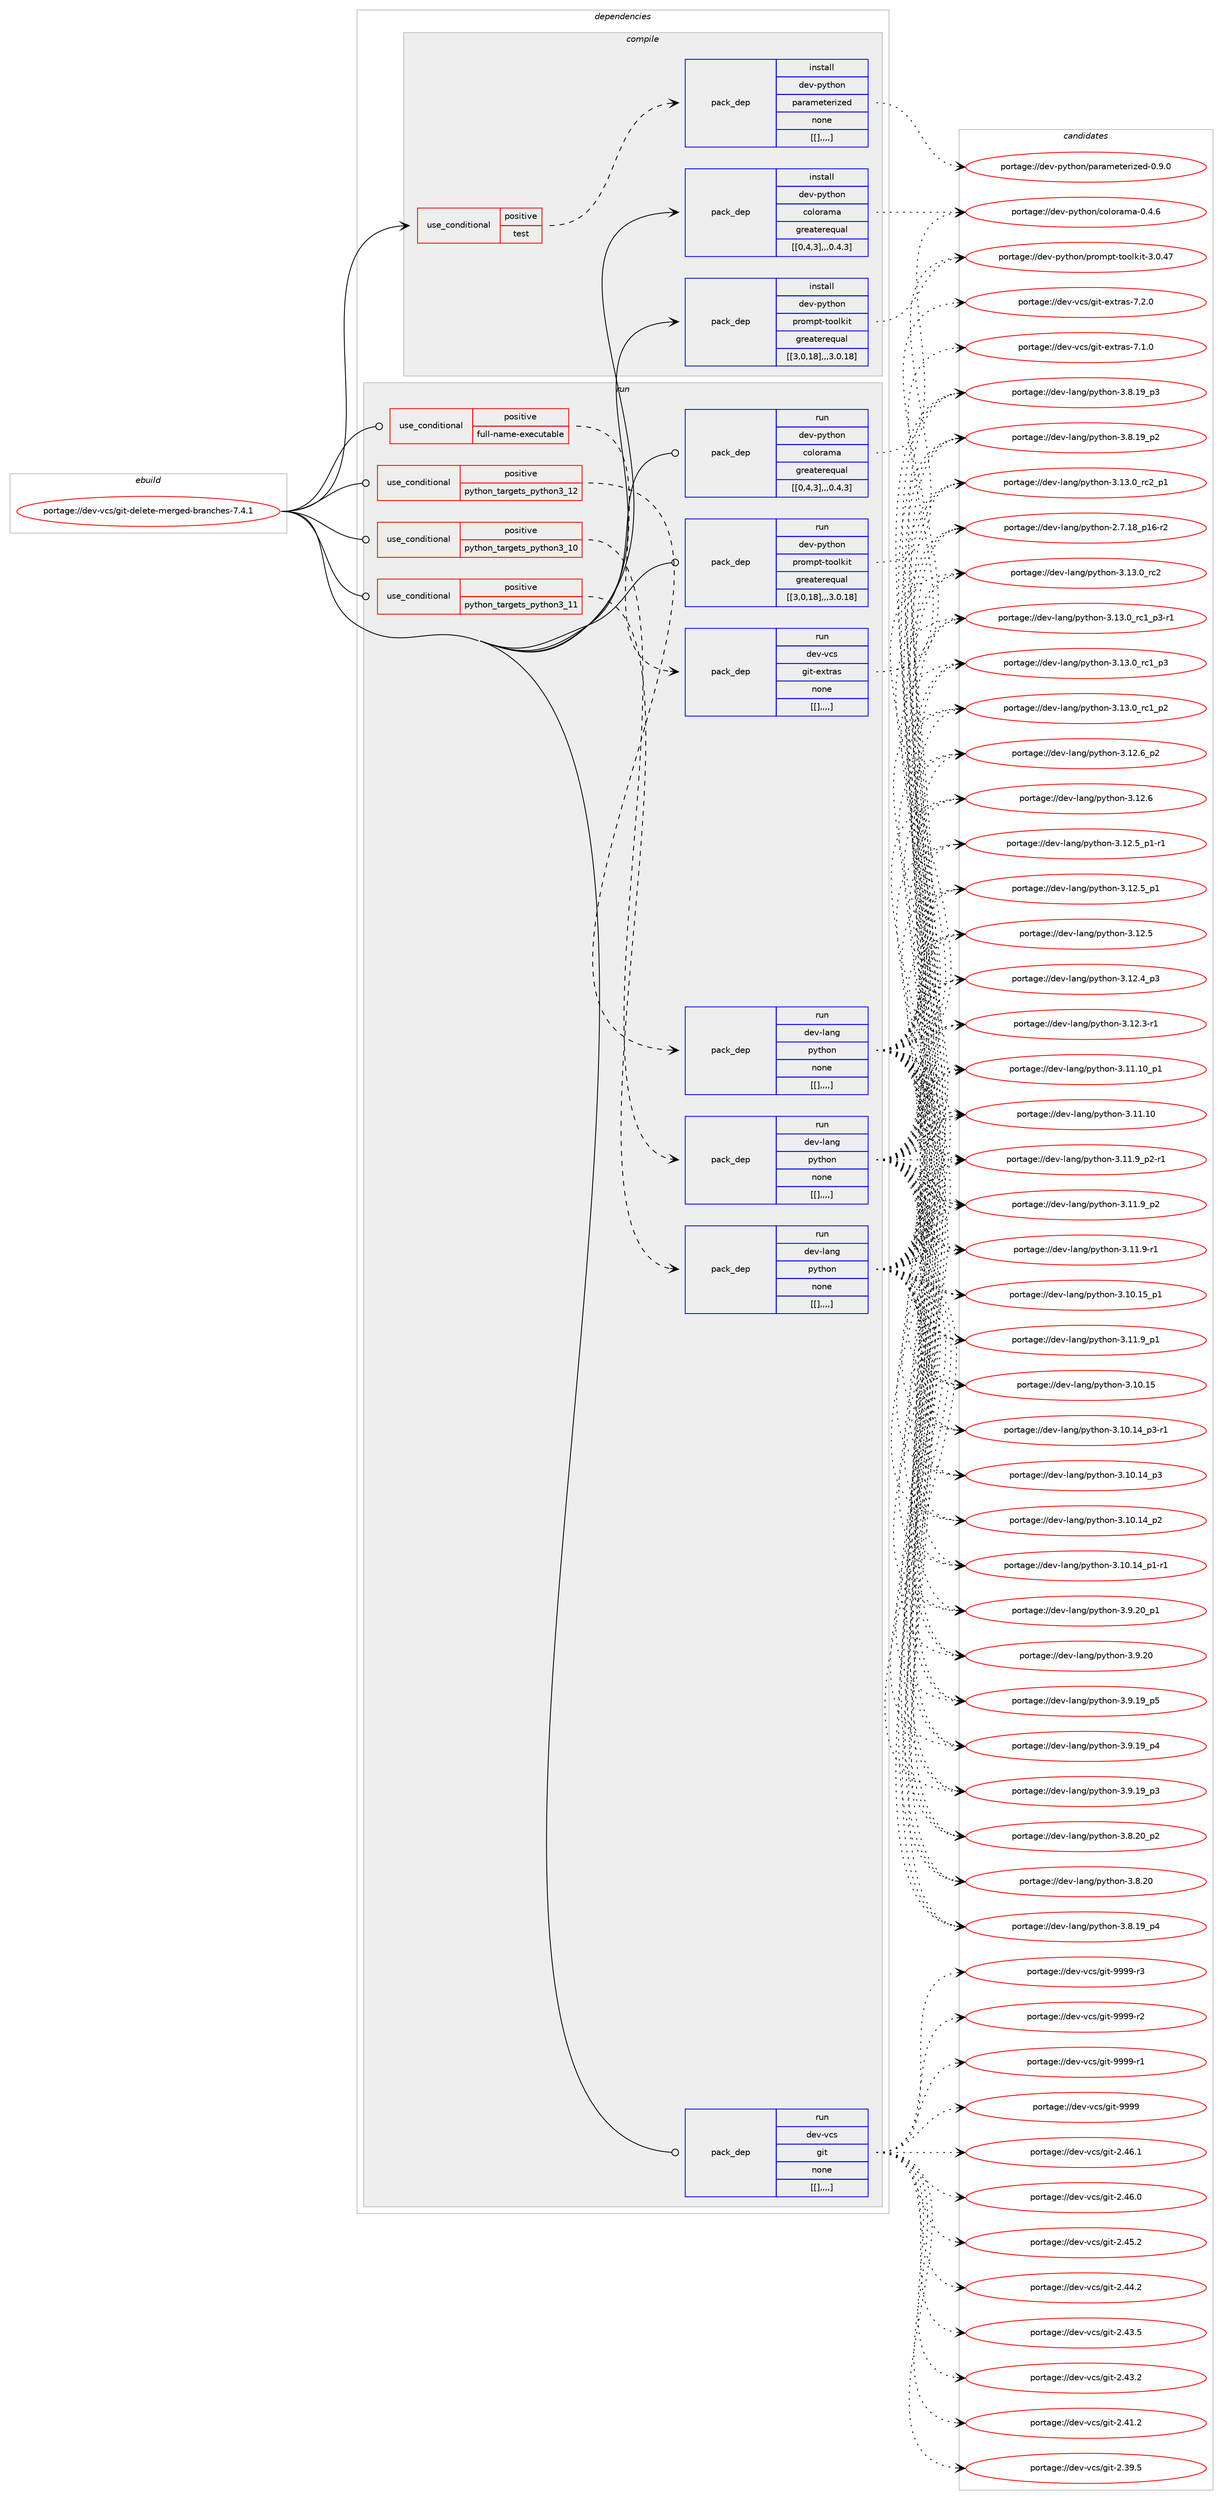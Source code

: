 digraph prolog {

# *************
# Graph options
# *************

newrank=true;
concentrate=true;
compound=true;
graph [rankdir=LR,fontname=Helvetica,fontsize=10,ranksep=1.5];#, ranksep=2.5, nodesep=0.2];
edge  [arrowhead=vee];
node  [fontname=Helvetica,fontsize=10];

# **********
# The ebuild
# **********

subgraph cluster_leftcol {
color=gray;
label=<<i>ebuild</i>>;
id [label="portage://dev-vcs/git-delete-merged-branches-7.4.1", color=red, width=4, href="../dev-vcs/git-delete-merged-branches-7.4.1.svg"];
}

# ****************
# The dependencies
# ****************

subgraph cluster_midcol {
color=gray;
label=<<i>dependencies</i>>;
subgraph cluster_compile {
fillcolor="#eeeeee";
style=filled;
label=<<i>compile</i>>;
subgraph cond64997 {
dependency227192 [label=<<TABLE BORDER="0" CELLBORDER="1" CELLSPACING="0" CELLPADDING="4"><TR><TD ROWSPAN="3" CELLPADDING="10">use_conditional</TD></TR><TR><TD>positive</TD></TR><TR><TD>test</TD></TR></TABLE>>, shape=none, color=red];
subgraph pack160737 {
dependency227193 [label=<<TABLE BORDER="0" CELLBORDER="1" CELLSPACING="0" CELLPADDING="4" WIDTH="220"><TR><TD ROWSPAN="6" CELLPADDING="30">pack_dep</TD></TR><TR><TD WIDTH="110">install</TD></TR><TR><TD>dev-python</TD></TR><TR><TD>parameterized</TD></TR><TR><TD>none</TD></TR><TR><TD>[[],,,,]</TD></TR></TABLE>>, shape=none, color=blue];
}
dependency227192:e -> dependency227193:w [weight=20,style="dashed",arrowhead="vee"];
}
id:e -> dependency227192:w [weight=20,style="solid",arrowhead="vee"];
subgraph pack160738 {
dependency227194 [label=<<TABLE BORDER="0" CELLBORDER="1" CELLSPACING="0" CELLPADDING="4" WIDTH="220"><TR><TD ROWSPAN="6" CELLPADDING="30">pack_dep</TD></TR><TR><TD WIDTH="110">install</TD></TR><TR><TD>dev-python</TD></TR><TR><TD>colorama</TD></TR><TR><TD>greaterequal</TD></TR><TR><TD>[[0,4,3],,,0.4.3]</TD></TR></TABLE>>, shape=none, color=blue];
}
id:e -> dependency227194:w [weight=20,style="solid",arrowhead="vee"];
subgraph pack160739 {
dependency227195 [label=<<TABLE BORDER="0" CELLBORDER="1" CELLSPACING="0" CELLPADDING="4" WIDTH="220"><TR><TD ROWSPAN="6" CELLPADDING="30">pack_dep</TD></TR><TR><TD WIDTH="110">install</TD></TR><TR><TD>dev-python</TD></TR><TR><TD>prompt-toolkit</TD></TR><TR><TD>greaterequal</TD></TR><TR><TD>[[3,0,18],,,3.0.18]</TD></TR></TABLE>>, shape=none, color=blue];
}
id:e -> dependency227195:w [weight=20,style="solid",arrowhead="vee"];
}
subgraph cluster_compileandrun {
fillcolor="#eeeeee";
style=filled;
label=<<i>compile and run</i>>;
}
subgraph cluster_run {
fillcolor="#eeeeee";
style=filled;
label=<<i>run</i>>;
subgraph cond64998 {
dependency227196 [label=<<TABLE BORDER="0" CELLBORDER="1" CELLSPACING="0" CELLPADDING="4"><TR><TD ROWSPAN="3" CELLPADDING="10">use_conditional</TD></TR><TR><TD>positive</TD></TR><TR><TD>full-name-executable</TD></TR></TABLE>>, shape=none, color=red];
subgraph pack160740 {
dependency227197 [label=<<TABLE BORDER="0" CELLBORDER="1" CELLSPACING="0" CELLPADDING="4" WIDTH="220"><TR><TD ROWSPAN="6" CELLPADDING="30">pack_dep</TD></TR><TR><TD WIDTH="110">run</TD></TR><TR><TD>dev-vcs</TD></TR><TR><TD>git-extras</TD></TR><TR><TD>none</TD></TR><TR><TD>[[],,,,]</TD></TR></TABLE>>, shape=none, color=blue];
}
dependency227196:e -> dependency227197:w [weight=20,style="dashed",arrowhead="vee"];
}
id:e -> dependency227196:w [weight=20,style="solid",arrowhead="odot"];
subgraph cond64999 {
dependency227198 [label=<<TABLE BORDER="0" CELLBORDER="1" CELLSPACING="0" CELLPADDING="4"><TR><TD ROWSPAN="3" CELLPADDING="10">use_conditional</TD></TR><TR><TD>positive</TD></TR><TR><TD>python_targets_python3_10</TD></TR></TABLE>>, shape=none, color=red];
subgraph pack160741 {
dependency227199 [label=<<TABLE BORDER="0" CELLBORDER="1" CELLSPACING="0" CELLPADDING="4" WIDTH="220"><TR><TD ROWSPAN="6" CELLPADDING="30">pack_dep</TD></TR><TR><TD WIDTH="110">run</TD></TR><TR><TD>dev-lang</TD></TR><TR><TD>python</TD></TR><TR><TD>none</TD></TR><TR><TD>[[],,,,]</TD></TR></TABLE>>, shape=none, color=blue];
}
dependency227198:e -> dependency227199:w [weight=20,style="dashed",arrowhead="vee"];
}
id:e -> dependency227198:w [weight=20,style="solid",arrowhead="odot"];
subgraph cond65000 {
dependency227200 [label=<<TABLE BORDER="0" CELLBORDER="1" CELLSPACING="0" CELLPADDING="4"><TR><TD ROWSPAN="3" CELLPADDING="10">use_conditional</TD></TR><TR><TD>positive</TD></TR><TR><TD>python_targets_python3_11</TD></TR></TABLE>>, shape=none, color=red];
subgraph pack160742 {
dependency227201 [label=<<TABLE BORDER="0" CELLBORDER="1" CELLSPACING="0" CELLPADDING="4" WIDTH="220"><TR><TD ROWSPAN="6" CELLPADDING="30">pack_dep</TD></TR><TR><TD WIDTH="110">run</TD></TR><TR><TD>dev-lang</TD></TR><TR><TD>python</TD></TR><TR><TD>none</TD></TR><TR><TD>[[],,,,]</TD></TR></TABLE>>, shape=none, color=blue];
}
dependency227200:e -> dependency227201:w [weight=20,style="dashed",arrowhead="vee"];
}
id:e -> dependency227200:w [weight=20,style="solid",arrowhead="odot"];
subgraph cond65001 {
dependency227202 [label=<<TABLE BORDER="0" CELLBORDER="1" CELLSPACING="0" CELLPADDING="4"><TR><TD ROWSPAN="3" CELLPADDING="10">use_conditional</TD></TR><TR><TD>positive</TD></TR><TR><TD>python_targets_python3_12</TD></TR></TABLE>>, shape=none, color=red];
subgraph pack160743 {
dependency227203 [label=<<TABLE BORDER="0" CELLBORDER="1" CELLSPACING="0" CELLPADDING="4" WIDTH="220"><TR><TD ROWSPAN="6" CELLPADDING="30">pack_dep</TD></TR><TR><TD WIDTH="110">run</TD></TR><TR><TD>dev-lang</TD></TR><TR><TD>python</TD></TR><TR><TD>none</TD></TR><TR><TD>[[],,,,]</TD></TR></TABLE>>, shape=none, color=blue];
}
dependency227202:e -> dependency227203:w [weight=20,style="dashed",arrowhead="vee"];
}
id:e -> dependency227202:w [weight=20,style="solid",arrowhead="odot"];
subgraph pack160744 {
dependency227204 [label=<<TABLE BORDER="0" CELLBORDER="1" CELLSPACING="0" CELLPADDING="4" WIDTH="220"><TR><TD ROWSPAN="6" CELLPADDING="30">pack_dep</TD></TR><TR><TD WIDTH="110">run</TD></TR><TR><TD>dev-python</TD></TR><TR><TD>colorama</TD></TR><TR><TD>greaterequal</TD></TR><TR><TD>[[0,4,3],,,0.4.3]</TD></TR></TABLE>>, shape=none, color=blue];
}
id:e -> dependency227204:w [weight=20,style="solid",arrowhead="odot"];
subgraph pack160745 {
dependency227205 [label=<<TABLE BORDER="0" CELLBORDER="1" CELLSPACING="0" CELLPADDING="4" WIDTH="220"><TR><TD ROWSPAN="6" CELLPADDING="30">pack_dep</TD></TR><TR><TD WIDTH="110">run</TD></TR><TR><TD>dev-python</TD></TR><TR><TD>prompt-toolkit</TD></TR><TR><TD>greaterequal</TD></TR><TR><TD>[[3,0,18],,,3.0.18]</TD></TR></TABLE>>, shape=none, color=blue];
}
id:e -> dependency227205:w [weight=20,style="solid",arrowhead="odot"];
subgraph pack160746 {
dependency227206 [label=<<TABLE BORDER="0" CELLBORDER="1" CELLSPACING="0" CELLPADDING="4" WIDTH="220"><TR><TD ROWSPAN="6" CELLPADDING="30">pack_dep</TD></TR><TR><TD WIDTH="110">run</TD></TR><TR><TD>dev-vcs</TD></TR><TR><TD>git</TD></TR><TR><TD>none</TD></TR><TR><TD>[[],,,,]</TD></TR></TABLE>>, shape=none, color=blue];
}
id:e -> dependency227206:w [weight=20,style="solid",arrowhead="odot"];
}
}

# **************
# The candidates
# **************

subgraph cluster_choices {
rank=same;
color=gray;
label=<<i>candidates</i>>;

subgraph choice160737 {
color=black;
nodesep=1;
choice10010111845112121116104111110471129711497109101116101114105122101100454846574648 [label="portage://dev-python/parameterized-0.9.0", color=red, width=4,href="../dev-python/parameterized-0.9.0.svg"];
dependency227193:e -> choice10010111845112121116104111110471129711497109101116101114105122101100454846574648:w [style=dotted,weight="100"];
}
subgraph choice160738 {
color=black;
nodesep=1;
choice1001011184511212111610411111047991111081111149710997454846524654 [label="portage://dev-python/colorama-0.4.6", color=red, width=4,href="../dev-python/colorama-0.4.6.svg"];
dependency227194:e -> choice1001011184511212111610411111047991111081111149710997454846524654:w [style=dotted,weight="100"];
}
subgraph choice160739 {
color=black;
nodesep=1;
choice10010111845112121116104111110471121141111091121164511611111110810710511645514648465255 [label="portage://dev-python/prompt-toolkit-3.0.47", color=red, width=4,href="../dev-python/prompt-toolkit-3.0.47.svg"];
dependency227195:e -> choice10010111845112121116104111110471121141111091121164511611111110810710511645514648465255:w [style=dotted,weight="100"];
}
subgraph choice160740 {
color=black;
nodesep=1;
choice1001011184511899115471031051164510112011611497115455546504648 [label="portage://dev-vcs/git-extras-7.2.0", color=red, width=4,href="../dev-vcs/git-extras-7.2.0.svg"];
choice1001011184511899115471031051164510112011611497115455546494648 [label="portage://dev-vcs/git-extras-7.1.0", color=red, width=4,href="../dev-vcs/git-extras-7.1.0.svg"];
dependency227197:e -> choice1001011184511899115471031051164510112011611497115455546504648:w [style=dotted,weight="100"];
dependency227197:e -> choice1001011184511899115471031051164510112011611497115455546494648:w [style=dotted,weight="100"];
}
subgraph choice160741 {
color=black;
nodesep=1;
choice100101118451089711010347112121116104111110455146495146489511499509511249 [label="portage://dev-lang/python-3.13.0_rc2_p1", color=red, width=4,href="../dev-lang/python-3.13.0_rc2_p1.svg"];
choice10010111845108971101034711212111610411111045514649514648951149950 [label="portage://dev-lang/python-3.13.0_rc2", color=red, width=4,href="../dev-lang/python-3.13.0_rc2.svg"];
choice1001011184510897110103471121211161041111104551464951464895114994995112514511449 [label="portage://dev-lang/python-3.13.0_rc1_p3-r1", color=red, width=4,href="../dev-lang/python-3.13.0_rc1_p3-r1.svg"];
choice100101118451089711010347112121116104111110455146495146489511499499511251 [label="portage://dev-lang/python-3.13.0_rc1_p3", color=red, width=4,href="../dev-lang/python-3.13.0_rc1_p3.svg"];
choice100101118451089711010347112121116104111110455146495146489511499499511250 [label="portage://dev-lang/python-3.13.0_rc1_p2", color=red, width=4,href="../dev-lang/python-3.13.0_rc1_p2.svg"];
choice100101118451089711010347112121116104111110455146495046549511250 [label="portage://dev-lang/python-3.12.6_p2", color=red, width=4,href="../dev-lang/python-3.12.6_p2.svg"];
choice10010111845108971101034711212111610411111045514649504654 [label="portage://dev-lang/python-3.12.6", color=red, width=4,href="../dev-lang/python-3.12.6.svg"];
choice1001011184510897110103471121211161041111104551464950465395112494511449 [label="portage://dev-lang/python-3.12.5_p1-r1", color=red, width=4,href="../dev-lang/python-3.12.5_p1-r1.svg"];
choice100101118451089711010347112121116104111110455146495046539511249 [label="portage://dev-lang/python-3.12.5_p1", color=red, width=4,href="../dev-lang/python-3.12.5_p1.svg"];
choice10010111845108971101034711212111610411111045514649504653 [label="portage://dev-lang/python-3.12.5", color=red, width=4,href="../dev-lang/python-3.12.5.svg"];
choice100101118451089711010347112121116104111110455146495046529511251 [label="portage://dev-lang/python-3.12.4_p3", color=red, width=4,href="../dev-lang/python-3.12.4_p3.svg"];
choice100101118451089711010347112121116104111110455146495046514511449 [label="portage://dev-lang/python-3.12.3-r1", color=red, width=4,href="../dev-lang/python-3.12.3-r1.svg"];
choice10010111845108971101034711212111610411111045514649494649489511249 [label="portage://dev-lang/python-3.11.10_p1", color=red, width=4,href="../dev-lang/python-3.11.10_p1.svg"];
choice1001011184510897110103471121211161041111104551464949464948 [label="portage://dev-lang/python-3.11.10", color=red, width=4,href="../dev-lang/python-3.11.10.svg"];
choice1001011184510897110103471121211161041111104551464949465795112504511449 [label="portage://dev-lang/python-3.11.9_p2-r1", color=red, width=4,href="../dev-lang/python-3.11.9_p2-r1.svg"];
choice100101118451089711010347112121116104111110455146494946579511250 [label="portage://dev-lang/python-3.11.9_p2", color=red, width=4,href="../dev-lang/python-3.11.9_p2.svg"];
choice100101118451089711010347112121116104111110455146494946579511249 [label="portage://dev-lang/python-3.11.9_p1", color=red, width=4,href="../dev-lang/python-3.11.9_p1.svg"];
choice100101118451089711010347112121116104111110455146494946574511449 [label="portage://dev-lang/python-3.11.9-r1", color=red, width=4,href="../dev-lang/python-3.11.9-r1.svg"];
choice10010111845108971101034711212111610411111045514649484649539511249 [label="portage://dev-lang/python-3.10.15_p1", color=red, width=4,href="../dev-lang/python-3.10.15_p1.svg"];
choice1001011184510897110103471121211161041111104551464948464953 [label="portage://dev-lang/python-3.10.15", color=red, width=4,href="../dev-lang/python-3.10.15.svg"];
choice100101118451089711010347112121116104111110455146494846495295112514511449 [label="portage://dev-lang/python-3.10.14_p3-r1", color=red, width=4,href="../dev-lang/python-3.10.14_p3-r1.svg"];
choice10010111845108971101034711212111610411111045514649484649529511251 [label="portage://dev-lang/python-3.10.14_p3", color=red, width=4,href="../dev-lang/python-3.10.14_p3.svg"];
choice10010111845108971101034711212111610411111045514649484649529511250 [label="portage://dev-lang/python-3.10.14_p2", color=red, width=4,href="../dev-lang/python-3.10.14_p2.svg"];
choice100101118451089711010347112121116104111110455146494846495295112494511449 [label="portage://dev-lang/python-3.10.14_p1-r1", color=red, width=4,href="../dev-lang/python-3.10.14_p1-r1.svg"];
choice100101118451089711010347112121116104111110455146574650489511249 [label="portage://dev-lang/python-3.9.20_p1", color=red, width=4,href="../dev-lang/python-3.9.20_p1.svg"];
choice10010111845108971101034711212111610411111045514657465048 [label="portage://dev-lang/python-3.9.20", color=red, width=4,href="../dev-lang/python-3.9.20.svg"];
choice100101118451089711010347112121116104111110455146574649579511253 [label="portage://dev-lang/python-3.9.19_p5", color=red, width=4,href="../dev-lang/python-3.9.19_p5.svg"];
choice100101118451089711010347112121116104111110455146574649579511252 [label="portage://dev-lang/python-3.9.19_p4", color=red, width=4,href="../dev-lang/python-3.9.19_p4.svg"];
choice100101118451089711010347112121116104111110455146574649579511251 [label="portage://dev-lang/python-3.9.19_p3", color=red, width=4,href="../dev-lang/python-3.9.19_p3.svg"];
choice100101118451089711010347112121116104111110455146564650489511250 [label="portage://dev-lang/python-3.8.20_p2", color=red, width=4,href="../dev-lang/python-3.8.20_p2.svg"];
choice10010111845108971101034711212111610411111045514656465048 [label="portage://dev-lang/python-3.8.20", color=red, width=4,href="../dev-lang/python-3.8.20.svg"];
choice100101118451089711010347112121116104111110455146564649579511252 [label="portage://dev-lang/python-3.8.19_p4", color=red, width=4,href="../dev-lang/python-3.8.19_p4.svg"];
choice100101118451089711010347112121116104111110455146564649579511251 [label="portage://dev-lang/python-3.8.19_p3", color=red, width=4,href="../dev-lang/python-3.8.19_p3.svg"];
choice100101118451089711010347112121116104111110455146564649579511250 [label="portage://dev-lang/python-3.8.19_p2", color=red, width=4,href="../dev-lang/python-3.8.19_p2.svg"];
choice100101118451089711010347112121116104111110455046554649569511249544511450 [label="portage://dev-lang/python-2.7.18_p16-r2", color=red, width=4,href="../dev-lang/python-2.7.18_p16-r2.svg"];
dependency227199:e -> choice100101118451089711010347112121116104111110455146495146489511499509511249:w [style=dotted,weight="100"];
dependency227199:e -> choice10010111845108971101034711212111610411111045514649514648951149950:w [style=dotted,weight="100"];
dependency227199:e -> choice1001011184510897110103471121211161041111104551464951464895114994995112514511449:w [style=dotted,weight="100"];
dependency227199:e -> choice100101118451089711010347112121116104111110455146495146489511499499511251:w [style=dotted,weight="100"];
dependency227199:e -> choice100101118451089711010347112121116104111110455146495146489511499499511250:w [style=dotted,weight="100"];
dependency227199:e -> choice100101118451089711010347112121116104111110455146495046549511250:w [style=dotted,weight="100"];
dependency227199:e -> choice10010111845108971101034711212111610411111045514649504654:w [style=dotted,weight="100"];
dependency227199:e -> choice1001011184510897110103471121211161041111104551464950465395112494511449:w [style=dotted,weight="100"];
dependency227199:e -> choice100101118451089711010347112121116104111110455146495046539511249:w [style=dotted,weight="100"];
dependency227199:e -> choice10010111845108971101034711212111610411111045514649504653:w [style=dotted,weight="100"];
dependency227199:e -> choice100101118451089711010347112121116104111110455146495046529511251:w [style=dotted,weight="100"];
dependency227199:e -> choice100101118451089711010347112121116104111110455146495046514511449:w [style=dotted,weight="100"];
dependency227199:e -> choice10010111845108971101034711212111610411111045514649494649489511249:w [style=dotted,weight="100"];
dependency227199:e -> choice1001011184510897110103471121211161041111104551464949464948:w [style=dotted,weight="100"];
dependency227199:e -> choice1001011184510897110103471121211161041111104551464949465795112504511449:w [style=dotted,weight="100"];
dependency227199:e -> choice100101118451089711010347112121116104111110455146494946579511250:w [style=dotted,weight="100"];
dependency227199:e -> choice100101118451089711010347112121116104111110455146494946579511249:w [style=dotted,weight="100"];
dependency227199:e -> choice100101118451089711010347112121116104111110455146494946574511449:w [style=dotted,weight="100"];
dependency227199:e -> choice10010111845108971101034711212111610411111045514649484649539511249:w [style=dotted,weight="100"];
dependency227199:e -> choice1001011184510897110103471121211161041111104551464948464953:w [style=dotted,weight="100"];
dependency227199:e -> choice100101118451089711010347112121116104111110455146494846495295112514511449:w [style=dotted,weight="100"];
dependency227199:e -> choice10010111845108971101034711212111610411111045514649484649529511251:w [style=dotted,weight="100"];
dependency227199:e -> choice10010111845108971101034711212111610411111045514649484649529511250:w [style=dotted,weight="100"];
dependency227199:e -> choice100101118451089711010347112121116104111110455146494846495295112494511449:w [style=dotted,weight="100"];
dependency227199:e -> choice100101118451089711010347112121116104111110455146574650489511249:w [style=dotted,weight="100"];
dependency227199:e -> choice10010111845108971101034711212111610411111045514657465048:w [style=dotted,weight="100"];
dependency227199:e -> choice100101118451089711010347112121116104111110455146574649579511253:w [style=dotted,weight="100"];
dependency227199:e -> choice100101118451089711010347112121116104111110455146574649579511252:w [style=dotted,weight="100"];
dependency227199:e -> choice100101118451089711010347112121116104111110455146574649579511251:w [style=dotted,weight="100"];
dependency227199:e -> choice100101118451089711010347112121116104111110455146564650489511250:w [style=dotted,weight="100"];
dependency227199:e -> choice10010111845108971101034711212111610411111045514656465048:w [style=dotted,weight="100"];
dependency227199:e -> choice100101118451089711010347112121116104111110455146564649579511252:w [style=dotted,weight="100"];
dependency227199:e -> choice100101118451089711010347112121116104111110455146564649579511251:w [style=dotted,weight="100"];
dependency227199:e -> choice100101118451089711010347112121116104111110455146564649579511250:w [style=dotted,weight="100"];
dependency227199:e -> choice100101118451089711010347112121116104111110455046554649569511249544511450:w [style=dotted,weight="100"];
}
subgraph choice160742 {
color=black;
nodesep=1;
choice100101118451089711010347112121116104111110455146495146489511499509511249 [label="portage://dev-lang/python-3.13.0_rc2_p1", color=red, width=4,href="../dev-lang/python-3.13.0_rc2_p1.svg"];
choice10010111845108971101034711212111610411111045514649514648951149950 [label="portage://dev-lang/python-3.13.0_rc2", color=red, width=4,href="../dev-lang/python-3.13.0_rc2.svg"];
choice1001011184510897110103471121211161041111104551464951464895114994995112514511449 [label="portage://dev-lang/python-3.13.0_rc1_p3-r1", color=red, width=4,href="../dev-lang/python-3.13.0_rc1_p3-r1.svg"];
choice100101118451089711010347112121116104111110455146495146489511499499511251 [label="portage://dev-lang/python-3.13.0_rc1_p3", color=red, width=4,href="../dev-lang/python-3.13.0_rc1_p3.svg"];
choice100101118451089711010347112121116104111110455146495146489511499499511250 [label="portage://dev-lang/python-3.13.0_rc1_p2", color=red, width=4,href="../dev-lang/python-3.13.0_rc1_p2.svg"];
choice100101118451089711010347112121116104111110455146495046549511250 [label="portage://dev-lang/python-3.12.6_p2", color=red, width=4,href="../dev-lang/python-3.12.6_p2.svg"];
choice10010111845108971101034711212111610411111045514649504654 [label="portage://dev-lang/python-3.12.6", color=red, width=4,href="../dev-lang/python-3.12.6.svg"];
choice1001011184510897110103471121211161041111104551464950465395112494511449 [label="portage://dev-lang/python-3.12.5_p1-r1", color=red, width=4,href="../dev-lang/python-3.12.5_p1-r1.svg"];
choice100101118451089711010347112121116104111110455146495046539511249 [label="portage://dev-lang/python-3.12.5_p1", color=red, width=4,href="../dev-lang/python-3.12.5_p1.svg"];
choice10010111845108971101034711212111610411111045514649504653 [label="portage://dev-lang/python-3.12.5", color=red, width=4,href="../dev-lang/python-3.12.5.svg"];
choice100101118451089711010347112121116104111110455146495046529511251 [label="portage://dev-lang/python-3.12.4_p3", color=red, width=4,href="../dev-lang/python-3.12.4_p3.svg"];
choice100101118451089711010347112121116104111110455146495046514511449 [label="portage://dev-lang/python-3.12.3-r1", color=red, width=4,href="../dev-lang/python-3.12.3-r1.svg"];
choice10010111845108971101034711212111610411111045514649494649489511249 [label="portage://dev-lang/python-3.11.10_p1", color=red, width=4,href="../dev-lang/python-3.11.10_p1.svg"];
choice1001011184510897110103471121211161041111104551464949464948 [label="portage://dev-lang/python-3.11.10", color=red, width=4,href="../dev-lang/python-3.11.10.svg"];
choice1001011184510897110103471121211161041111104551464949465795112504511449 [label="portage://dev-lang/python-3.11.9_p2-r1", color=red, width=4,href="../dev-lang/python-3.11.9_p2-r1.svg"];
choice100101118451089711010347112121116104111110455146494946579511250 [label="portage://dev-lang/python-3.11.9_p2", color=red, width=4,href="../dev-lang/python-3.11.9_p2.svg"];
choice100101118451089711010347112121116104111110455146494946579511249 [label="portage://dev-lang/python-3.11.9_p1", color=red, width=4,href="../dev-lang/python-3.11.9_p1.svg"];
choice100101118451089711010347112121116104111110455146494946574511449 [label="portage://dev-lang/python-3.11.9-r1", color=red, width=4,href="../dev-lang/python-3.11.9-r1.svg"];
choice10010111845108971101034711212111610411111045514649484649539511249 [label="portage://dev-lang/python-3.10.15_p1", color=red, width=4,href="../dev-lang/python-3.10.15_p1.svg"];
choice1001011184510897110103471121211161041111104551464948464953 [label="portage://dev-lang/python-3.10.15", color=red, width=4,href="../dev-lang/python-3.10.15.svg"];
choice100101118451089711010347112121116104111110455146494846495295112514511449 [label="portage://dev-lang/python-3.10.14_p3-r1", color=red, width=4,href="../dev-lang/python-3.10.14_p3-r1.svg"];
choice10010111845108971101034711212111610411111045514649484649529511251 [label="portage://dev-lang/python-3.10.14_p3", color=red, width=4,href="../dev-lang/python-3.10.14_p3.svg"];
choice10010111845108971101034711212111610411111045514649484649529511250 [label="portage://dev-lang/python-3.10.14_p2", color=red, width=4,href="../dev-lang/python-3.10.14_p2.svg"];
choice100101118451089711010347112121116104111110455146494846495295112494511449 [label="portage://dev-lang/python-3.10.14_p1-r1", color=red, width=4,href="../dev-lang/python-3.10.14_p1-r1.svg"];
choice100101118451089711010347112121116104111110455146574650489511249 [label="portage://dev-lang/python-3.9.20_p1", color=red, width=4,href="../dev-lang/python-3.9.20_p1.svg"];
choice10010111845108971101034711212111610411111045514657465048 [label="portage://dev-lang/python-3.9.20", color=red, width=4,href="../dev-lang/python-3.9.20.svg"];
choice100101118451089711010347112121116104111110455146574649579511253 [label="portage://dev-lang/python-3.9.19_p5", color=red, width=4,href="../dev-lang/python-3.9.19_p5.svg"];
choice100101118451089711010347112121116104111110455146574649579511252 [label="portage://dev-lang/python-3.9.19_p4", color=red, width=4,href="../dev-lang/python-3.9.19_p4.svg"];
choice100101118451089711010347112121116104111110455146574649579511251 [label="portage://dev-lang/python-3.9.19_p3", color=red, width=4,href="../dev-lang/python-3.9.19_p3.svg"];
choice100101118451089711010347112121116104111110455146564650489511250 [label="portage://dev-lang/python-3.8.20_p2", color=red, width=4,href="../dev-lang/python-3.8.20_p2.svg"];
choice10010111845108971101034711212111610411111045514656465048 [label="portage://dev-lang/python-3.8.20", color=red, width=4,href="../dev-lang/python-3.8.20.svg"];
choice100101118451089711010347112121116104111110455146564649579511252 [label="portage://dev-lang/python-3.8.19_p4", color=red, width=4,href="../dev-lang/python-3.8.19_p4.svg"];
choice100101118451089711010347112121116104111110455146564649579511251 [label="portage://dev-lang/python-3.8.19_p3", color=red, width=4,href="../dev-lang/python-3.8.19_p3.svg"];
choice100101118451089711010347112121116104111110455146564649579511250 [label="portage://dev-lang/python-3.8.19_p2", color=red, width=4,href="../dev-lang/python-3.8.19_p2.svg"];
choice100101118451089711010347112121116104111110455046554649569511249544511450 [label="portage://dev-lang/python-2.7.18_p16-r2", color=red, width=4,href="../dev-lang/python-2.7.18_p16-r2.svg"];
dependency227201:e -> choice100101118451089711010347112121116104111110455146495146489511499509511249:w [style=dotted,weight="100"];
dependency227201:e -> choice10010111845108971101034711212111610411111045514649514648951149950:w [style=dotted,weight="100"];
dependency227201:e -> choice1001011184510897110103471121211161041111104551464951464895114994995112514511449:w [style=dotted,weight="100"];
dependency227201:e -> choice100101118451089711010347112121116104111110455146495146489511499499511251:w [style=dotted,weight="100"];
dependency227201:e -> choice100101118451089711010347112121116104111110455146495146489511499499511250:w [style=dotted,weight="100"];
dependency227201:e -> choice100101118451089711010347112121116104111110455146495046549511250:w [style=dotted,weight="100"];
dependency227201:e -> choice10010111845108971101034711212111610411111045514649504654:w [style=dotted,weight="100"];
dependency227201:e -> choice1001011184510897110103471121211161041111104551464950465395112494511449:w [style=dotted,weight="100"];
dependency227201:e -> choice100101118451089711010347112121116104111110455146495046539511249:w [style=dotted,weight="100"];
dependency227201:e -> choice10010111845108971101034711212111610411111045514649504653:w [style=dotted,weight="100"];
dependency227201:e -> choice100101118451089711010347112121116104111110455146495046529511251:w [style=dotted,weight="100"];
dependency227201:e -> choice100101118451089711010347112121116104111110455146495046514511449:w [style=dotted,weight="100"];
dependency227201:e -> choice10010111845108971101034711212111610411111045514649494649489511249:w [style=dotted,weight="100"];
dependency227201:e -> choice1001011184510897110103471121211161041111104551464949464948:w [style=dotted,weight="100"];
dependency227201:e -> choice1001011184510897110103471121211161041111104551464949465795112504511449:w [style=dotted,weight="100"];
dependency227201:e -> choice100101118451089711010347112121116104111110455146494946579511250:w [style=dotted,weight="100"];
dependency227201:e -> choice100101118451089711010347112121116104111110455146494946579511249:w [style=dotted,weight="100"];
dependency227201:e -> choice100101118451089711010347112121116104111110455146494946574511449:w [style=dotted,weight="100"];
dependency227201:e -> choice10010111845108971101034711212111610411111045514649484649539511249:w [style=dotted,weight="100"];
dependency227201:e -> choice1001011184510897110103471121211161041111104551464948464953:w [style=dotted,weight="100"];
dependency227201:e -> choice100101118451089711010347112121116104111110455146494846495295112514511449:w [style=dotted,weight="100"];
dependency227201:e -> choice10010111845108971101034711212111610411111045514649484649529511251:w [style=dotted,weight="100"];
dependency227201:e -> choice10010111845108971101034711212111610411111045514649484649529511250:w [style=dotted,weight="100"];
dependency227201:e -> choice100101118451089711010347112121116104111110455146494846495295112494511449:w [style=dotted,weight="100"];
dependency227201:e -> choice100101118451089711010347112121116104111110455146574650489511249:w [style=dotted,weight="100"];
dependency227201:e -> choice10010111845108971101034711212111610411111045514657465048:w [style=dotted,weight="100"];
dependency227201:e -> choice100101118451089711010347112121116104111110455146574649579511253:w [style=dotted,weight="100"];
dependency227201:e -> choice100101118451089711010347112121116104111110455146574649579511252:w [style=dotted,weight="100"];
dependency227201:e -> choice100101118451089711010347112121116104111110455146574649579511251:w [style=dotted,weight="100"];
dependency227201:e -> choice100101118451089711010347112121116104111110455146564650489511250:w [style=dotted,weight="100"];
dependency227201:e -> choice10010111845108971101034711212111610411111045514656465048:w [style=dotted,weight="100"];
dependency227201:e -> choice100101118451089711010347112121116104111110455146564649579511252:w [style=dotted,weight="100"];
dependency227201:e -> choice100101118451089711010347112121116104111110455146564649579511251:w [style=dotted,weight="100"];
dependency227201:e -> choice100101118451089711010347112121116104111110455146564649579511250:w [style=dotted,weight="100"];
dependency227201:e -> choice100101118451089711010347112121116104111110455046554649569511249544511450:w [style=dotted,weight="100"];
}
subgraph choice160743 {
color=black;
nodesep=1;
choice100101118451089711010347112121116104111110455146495146489511499509511249 [label="portage://dev-lang/python-3.13.0_rc2_p1", color=red, width=4,href="../dev-lang/python-3.13.0_rc2_p1.svg"];
choice10010111845108971101034711212111610411111045514649514648951149950 [label="portage://dev-lang/python-3.13.0_rc2", color=red, width=4,href="../dev-lang/python-3.13.0_rc2.svg"];
choice1001011184510897110103471121211161041111104551464951464895114994995112514511449 [label="portage://dev-lang/python-3.13.0_rc1_p3-r1", color=red, width=4,href="../dev-lang/python-3.13.0_rc1_p3-r1.svg"];
choice100101118451089711010347112121116104111110455146495146489511499499511251 [label="portage://dev-lang/python-3.13.0_rc1_p3", color=red, width=4,href="../dev-lang/python-3.13.0_rc1_p3.svg"];
choice100101118451089711010347112121116104111110455146495146489511499499511250 [label="portage://dev-lang/python-3.13.0_rc1_p2", color=red, width=4,href="../dev-lang/python-3.13.0_rc1_p2.svg"];
choice100101118451089711010347112121116104111110455146495046549511250 [label="portage://dev-lang/python-3.12.6_p2", color=red, width=4,href="../dev-lang/python-3.12.6_p2.svg"];
choice10010111845108971101034711212111610411111045514649504654 [label="portage://dev-lang/python-3.12.6", color=red, width=4,href="../dev-lang/python-3.12.6.svg"];
choice1001011184510897110103471121211161041111104551464950465395112494511449 [label="portage://dev-lang/python-3.12.5_p1-r1", color=red, width=4,href="../dev-lang/python-3.12.5_p1-r1.svg"];
choice100101118451089711010347112121116104111110455146495046539511249 [label="portage://dev-lang/python-3.12.5_p1", color=red, width=4,href="../dev-lang/python-3.12.5_p1.svg"];
choice10010111845108971101034711212111610411111045514649504653 [label="portage://dev-lang/python-3.12.5", color=red, width=4,href="../dev-lang/python-3.12.5.svg"];
choice100101118451089711010347112121116104111110455146495046529511251 [label="portage://dev-lang/python-3.12.4_p3", color=red, width=4,href="../dev-lang/python-3.12.4_p3.svg"];
choice100101118451089711010347112121116104111110455146495046514511449 [label="portage://dev-lang/python-3.12.3-r1", color=red, width=4,href="../dev-lang/python-3.12.3-r1.svg"];
choice10010111845108971101034711212111610411111045514649494649489511249 [label="portage://dev-lang/python-3.11.10_p1", color=red, width=4,href="../dev-lang/python-3.11.10_p1.svg"];
choice1001011184510897110103471121211161041111104551464949464948 [label="portage://dev-lang/python-3.11.10", color=red, width=4,href="../dev-lang/python-3.11.10.svg"];
choice1001011184510897110103471121211161041111104551464949465795112504511449 [label="portage://dev-lang/python-3.11.9_p2-r1", color=red, width=4,href="../dev-lang/python-3.11.9_p2-r1.svg"];
choice100101118451089711010347112121116104111110455146494946579511250 [label="portage://dev-lang/python-3.11.9_p2", color=red, width=4,href="../dev-lang/python-3.11.9_p2.svg"];
choice100101118451089711010347112121116104111110455146494946579511249 [label="portage://dev-lang/python-3.11.9_p1", color=red, width=4,href="../dev-lang/python-3.11.9_p1.svg"];
choice100101118451089711010347112121116104111110455146494946574511449 [label="portage://dev-lang/python-3.11.9-r1", color=red, width=4,href="../dev-lang/python-3.11.9-r1.svg"];
choice10010111845108971101034711212111610411111045514649484649539511249 [label="portage://dev-lang/python-3.10.15_p1", color=red, width=4,href="../dev-lang/python-3.10.15_p1.svg"];
choice1001011184510897110103471121211161041111104551464948464953 [label="portage://dev-lang/python-3.10.15", color=red, width=4,href="../dev-lang/python-3.10.15.svg"];
choice100101118451089711010347112121116104111110455146494846495295112514511449 [label="portage://dev-lang/python-3.10.14_p3-r1", color=red, width=4,href="../dev-lang/python-3.10.14_p3-r1.svg"];
choice10010111845108971101034711212111610411111045514649484649529511251 [label="portage://dev-lang/python-3.10.14_p3", color=red, width=4,href="../dev-lang/python-3.10.14_p3.svg"];
choice10010111845108971101034711212111610411111045514649484649529511250 [label="portage://dev-lang/python-3.10.14_p2", color=red, width=4,href="../dev-lang/python-3.10.14_p2.svg"];
choice100101118451089711010347112121116104111110455146494846495295112494511449 [label="portage://dev-lang/python-3.10.14_p1-r1", color=red, width=4,href="../dev-lang/python-3.10.14_p1-r1.svg"];
choice100101118451089711010347112121116104111110455146574650489511249 [label="portage://dev-lang/python-3.9.20_p1", color=red, width=4,href="../dev-lang/python-3.9.20_p1.svg"];
choice10010111845108971101034711212111610411111045514657465048 [label="portage://dev-lang/python-3.9.20", color=red, width=4,href="../dev-lang/python-3.9.20.svg"];
choice100101118451089711010347112121116104111110455146574649579511253 [label="portage://dev-lang/python-3.9.19_p5", color=red, width=4,href="../dev-lang/python-3.9.19_p5.svg"];
choice100101118451089711010347112121116104111110455146574649579511252 [label="portage://dev-lang/python-3.9.19_p4", color=red, width=4,href="../dev-lang/python-3.9.19_p4.svg"];
choice100101118451089711010347112121116104111110455146574649579511251 [label="portage://dev-lang/python-3.9.19_p3", color=red, width=4,href="../dev-lang/python-3.9.19_p3.svg"];
choice100101118451089711010347112121116104111110455146564650489511250 [label="portage://dev-lang/python-3.8.20_p2", color=red, width=4,href="../dev-lang/python-3.8.20_p2.svg"];
choice10010111845108971101034711212111610411111045514656465048 [label="portage://dev-lang/python-3.8.20", color=red, width=4,href="../dev-lang/python-3.8.20.svg"];
choice100101118451089711010347112121116104111110455146564649579511252 [label="portage://dev-lang/python-3.8.19_p4", color=red, width=4,href="../dev-lang/python-3.8.19_p4.svg"];
choice100101118451089711010347112121116104111110455146564649579511251 [label="portage://dev-lang/python-3.8.19_p3", color=red, width=4,href="../dev-lang/python-3.8.19_p3.svg"];
choice100101118451089711010347112121116104111110455146564649579511250 [label="portage://dev-lang/python-3.8.19_p2", color=red, width=4,href="../dev-lang/python-3.8.19_p2.svg"];
choice100101118451089711010347112121116104111110455046554649569511249544511450 [label="portage://dev-lang/python-2.7.18_p16-r2", color=red, width=4,href="../dev-lang/python-2.7.18_p16-r2.svg"];
dependency227203:e -> choice100101118451089711010347112121116104111110455146495146489511499509511249:w [style=dotted,weight="100"];
dependency227203:e -> choice10010111845108971101034711212111610411111045514649514648951149950:w [style=dotted,weight="100"];
dependency227203:e -> choice1001011184510897110103471121211161041111104551464951464895114994995112514511449:w [style=dotted,weight="100"];
dependency227203:e -> choice100101118451089711010347112121116104111110455146495146489511499499511251:w [style=dotted,weight="100"];
dependency227203:e -> choice100101118451089711010347112121116104111110455146495146489511499499511250:w [style=dotted,weight="100"];
dependency227203:e -> choice100101118451089711010347112121116104111110455146495046549511250:w [style=dotted,weight="100"];
dependency227203:e -> choice10010111845108971101034711212111610411111045514649504654:w [style=dotted,weight="100"];
dependency227203:e -> choice1001011184510897110103471121211161041111104551464950465395112494511449:w [style=dotted,weight="100"];
dependency227203:e -> choice100101118451089711010347112121116104111110455146495046539511249:w [style=dotted,weight="100"];
dependency227203:e -> choice10010111845108971101034711212111610411111045514649504653:w [style=dotted,weight="100"];
dependency227203:e -> choice100101118451089711010347112121116104111110455146495046529511251:w [style=dotted,weight="100"];
dependency227203:e -> choice100101118451089711010347112121116104111110455146495046514511449:w [style=dotted,weight="100"];
dependency227203:e -> choice10010111845108971101034711212111610411111045514649494649489511249:w [style=dotted,weight="100"];
dependency227203:e -> choice1001011184510897110103471121211161041111104551464949464948:w [style=dotted,weight="100"];
dependency227203:e -> choice1001011184510897110103471121211161041111104551464949465795112504511449:w [style=dotted,weight="100"];
dependency227203:e -> choice100101118451089711010347112121116104111110455146494946579511250:w [style=dotted,weight="100"];
dependency227203:e -> choice100101118451089711010347112121116104111110455146494946579511249:w [style=dotted,weight="100"];
dependency227203:e -> choice100101118451089711010347112121116104111110455146494946574511449:w [style=dotted,weight="100"];
dependency227203:e -> choice10010111845108971101034711212111610411111045514649484649539511249:w [style=dotted,weight="100"];
dependency227203:e -> choice1001011184510897110103471121211161041111104551464948464953:w [style=dotted,weight="100"];
dependency227203:e -> choice100101118451089711010347112121116104111110455146494846495295112514511449:w [style=dotted,weight="100"];
dependency227203:e -> choice10010111845108971101034711212111610411111045514649484649529511251:w [style=dotted,weight="100"];
dependency227203:e -> choice10010111845108971101034711212111610411111045514649484649529511250:w [style=dotted,weight="100"];
dependency227203:e -> choice100101118451089711010347112121116104111110455146494846495295112494511449:w [style=dotted,weight="100"];
dependency227203:e -> choice100101118451089711010347112121116104111110455146574650489511249:w [style=dotted,weight="100"];
dependency227203:e -> choice10010111845108971101034711212111610411111045514657465048:w [style=dotted,weight="100"];
dependency227203:e -> choice100101118451089711010347112121116104111110455146574649579511253:w [style=dotted,weight="100"];
dependency227203:e -> choice100101118451089711010347112121116104111110455146574649579511252:w [style=dotted,weight="100"];
dependency227203:e -> choice100101118451089711010347112121116104111110455146574649579511251:w [style=dotted,weight="100"];
dependency227203:e -> choice100101118451089711010347112121116104111110455146564650489511250:w [style=dotted,weight="100"];
dependency227203:e -> choice10010111845108971101034711212111610411111045514656465048:w [style=dotted,weight="100"];
dependency227203:e -> choice100101118451089711010347112121116104111110455146564649579511252:w [style=dotted,weight="100"];
dependency227203:e -> choice100101118451089711010347112121116104111110455146564649579511251:w [style=dotted,weight="100"];
dependency227203:e -> choice100101118451089711010347112121116104111110455146564649579511250:w [style=dotted,weight="100"];
dependency227203:e -> choice100101118451089711010347112121116104111110455046554649569511249544511450:w [style=dotted,weight="100"];
}
subgraph choice160744 {
color=black;
nodesep=1;
choice1001011184511212111610411111047991111081111149710997454846524654 [label="portage://dev-python/colorama-0.4.6", color=red, width=4,href="../dev-python/colorama-0.4.6.svg"];
dependency227204:e -> choice1001011184511212111610411111047991111081111149710997454846524654:w [style=dotted,weight="100"];
}
subgraph choice160745 {
color=black;
nodesep=1;
choice10010111845112121116104111110471121141111091121164511611111110810710511645514648465255 [label="portage://dev-python/prompt-toolkit-3.0.47", color=red, width=4,href="../dev-python/prompt-toolkit-3.0.47.svg"];
dependency227205:e -> choice10010111845112121116104111110471121141111091121164511611111110810710511645514648465255:w [style=dotted,weight="100"];
}
subgraph choice160746 {
color=black;
nodesep=1;
choice10010111845118991154710310511645575757574511451 [label="portage://dev-vcs/git-9999-r3", color=red, width=4,href="../dev-vcs/git-9999-r3.svg"];
choice10010111845118991154710310511645575757574511450 [label="portage://dev-vcs/git-9999-r2", color=red, width=4,href="../dev-vcs/git-9999-r2.svg"];
choice10010111845118991154710310511645575757574511449 [label="portage://dev-vcs/git-9999-r1", color=red, width=4,href="../dev-vcs/git-9999-r1.svg"];
choice1001011184511899115471031051164557575757 [label="portage://dev-vcs/git-9999", color=red, width=4,href="../dev-vcs/git-9999.svg"];
choice10010111845118991154710310511645504652544649 [label="portage://dev-vcs/git-2.46.1", color=red, width=4,href="../dev-vcs/git-2.46.1.svg"];
choice10010111845118991154710310511645504652544648 [label="portage://dev-vcs/git-2.46.0", color=red, width=4,href="../dev-vcs/git-2.46.0.svg"];
choice10010111845118991154710310511645504652534650 [label="portage://dev-vcs/git-2.45.2", color=red, width=4,href="../dev-vcs/git-2.45.2.svg"];
choice10010111845118991154710310511645504652524650 [label="portage://dev-vcs/git-2.44.2", color=red, width=4,href="../dev-vcs/git-2.44.2.svg"];
choice10010111845118991154710310511645504652514653 [label="portage://dev-vcs/git-2.43.5", color=red, width=4,href="../dev-vcs/git-2.43.5.svg"];
choice10010111845118991154710310511645504652514650 [label="portage://dev-vcs/git-2.43.2", color=red, width=4,href="../dev-vcs/git-2.43.2.svg"];
choice10010111845118991154710310511645504652494650 [label="portage://dev-vcs/git-2.41.2", color=red, width=4,href="../dev-vcs/git-2.41.2.svg"];
choice10010111845118991154710310511645504651574653 [label="portage://dev-vcs/git-2.39.5", color=red, width=4,href="../dev-vcs/git-2.39.5.svg"];
dependency227206:e -> choice10010111845118991154710310511645575757574511451:w [style=dotted,weight="100"];
dependency227206:e -> choice10010111845118991154710310511645575757574511450:w [style=dotted,weight="100"];
dependency227206:e -> choice10010111845118991154710310511645575757574511449:w [style=dotted,weight="100"];
dependency227206:e -> choice1001011184511899115471031051164557575757:w [style=dotted,weight="100"];
dependency227206:e -> choice10010111845118991154710310511645504652544649:w [style=dotted,weight="100"];
dependency227206:e -> choice10010111845118991154710310511645504652544648:w [style=dotted,weight="100"];
dependency227206:e -> choice10010111845118991154710310511645504652534650:w [style=dotted,weight="100"];
dependency227206:e -> choice10010111845118991154710310511645504652524650:w [style=dotted,weight="100"];
dependency227206:e -> choice10010111845118991154710310511645504652514653:w [style=dotted,weight="100"];
dependency227206:e -> choice10010111845118991154710310511645504652514650:w [style=dotted,weight="100"];
dependency227206:e -> choice10010111845118991154710310511645504652494650:w [style=dotted,weight="100"];
dependency227206:e -> choice10010111845118991154710310511645504651574653:w [style=dotted,weight="100"];
}
}

}
